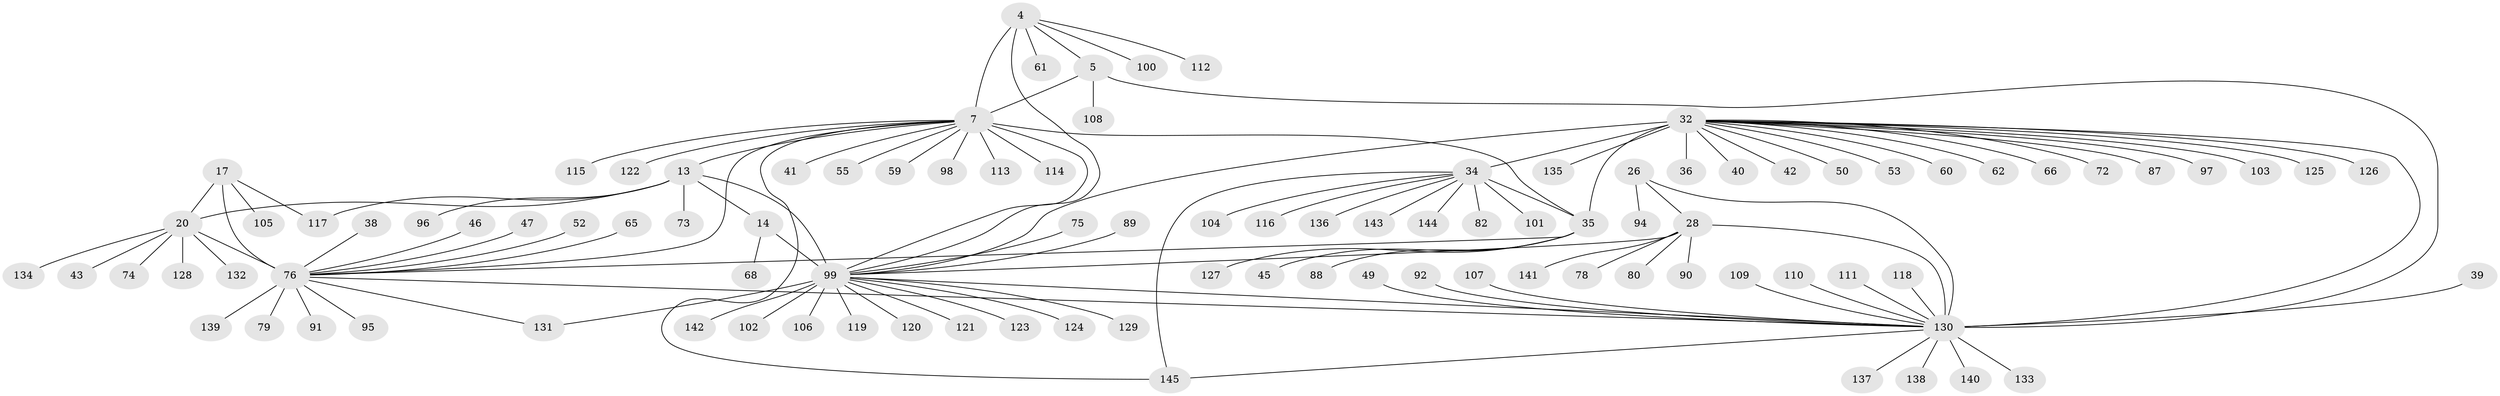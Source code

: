 // original degree distribution, {8: 0.041379310344827586, 9: 0.04827586206896552, 6: 0.027586206896551724, 11: 0.020689655172413793, 12: 0.027586206896551724, 10: 0.041379310344827586, 18: 0.006896551724137931, 7: 0.013793103448275862, 13: 0.013793103448275862, 1: 0.6275862068965518, 2: 0.1103448275862069, 3: 0.020689655172413793}
// Generated by graph-tools (version 1.1) at 2025/57/03/04/25 21:57:52]
// undirected, 101 vertices, 118 edges
graph export_dot {
graph [start="1"]
  node [color=gray90,style=filled];
  4 [super="+2"];
  5 [super="+1"];
  7 [super="+6+3"];
  13 [super="+8"];
  14 [super="+12"];
  17 [super="+15"];
  20 [super="+19"];
  26 [super="+22"];
  28 [super="+25"];
  32 [super="+31"];
  34 [super="+33"];
  35 [super="+29"];
  36;
  38;
  39;
  40;
  41;
  42;
  43;
  45;
  46;
  47;
  49;
  50;
  52;
  53;
  55;
  59;
  60;
  61;
  62 [super="+57"];
  65 [super="+48"];
  66;
  68 [super="+58"];
  72;
  73;
  74;
  75 [super="+70"];
  76 [super="+21"];
  78;
  79;
  80;
  82;
  87;
  88;
  89 [super="+54+77"];
  90;
  91 [super="+86"];
  92;
  94;
  95;
  96;
  97 [super="+51"];
  98;
  99 [super="+11+63+10+37+44+56+64+69+71"];
  100;
  101 [super="+83"];
  102;
  103;
  104 [super="+85"];
  105;
  106;
  107;
  108;
  109;
  110;
  111;
  112;
  113 [super="+81"];
  114;
  115;
  116;
  117;
  118;
  119;
  120;
  121;
  122;
  123;
  124;
  125;
  126;
  127;
  128;
  129;
  130 [super="+27"];
  131;
  132;
  133;
  134;
  135;
  136;
  137;
  138;
  139;
  140;
  141;
  142;
  143 [super="+84"];
  144;
  145 [super="+93"];
  4 -- 5 [weight=4];
  4 -- 7 [weight=6];
  4 -- 61;
  4 -- 100;
  4 -- 112;
  4 -- 99;
  5 -- 7 [weight=6];
  5 -- 108;
  5 -- 130;
  7 -- 41;
  7 -- 55;
  7 -- 114;
  7 -- 98;
  7 -- 99;
  7 -- 13;
  7 -- 59;
  7 -- 35;
  7 -- 115;
  7 -- 122;
  7 -- 145;
  7 -- 113;
  7 -- 76;
  13 -- 14 [weight=4];
  13 -- 117;
  13 -- 96;
  13 -- 73;
  13 -- 20;
  13 -- 99 [weight=6];
  14 -- 68;
  14 -- 99 [weight=6];
  17 -- 20 [weight=4];
  17 -- 105;
  17 -- 117;
  17 -- 76 [weight=6];
  20 -- 43;
  20 -- 128;
  20 -- 134;
  20 -- 132;
  20 -- 74;
  20 -- 76 [weight=6];
  26 -- 28 [weight=4];
  26 -- 94;
  26 -- 130 [weight=6];
  28 -- 78;
  28 -- 90;
  28 -- 141;
  28 -- 80;
  28 -- 99;
  28 -- 130 [weight=6];
  32 -- 34 [weight=6];
  32 -- 35 [weight=6];
  32 -- 36;
  32 -- 40;
  32 -- 103;
  32 -- 135;
  32 -- 66;
  32 -- 72;
  32 -- 42;
  32 -- 50;
  32 -- 53;
  32 -- 87;
  32 -- 60;
  32 -- 125;
  32 -- 126;
  32 -- 97;
  32 -- 62;
  32 -- 99;
  32 -- 130;
  34 -- 35 [weight=4];
  34 -- 82;
  34 -- 136;
  34 -- 144;
  34 -- 145;
  34 -- 116;
  34 -- 101;
  34 -- 143;
  34 -- 104;
  35 -- 76 [weight=2];
  35 -- 45;
  35 -- 88;
  35 -- 127;
  38 -- 76;
  39 -- 130;
  46 -- 76;
  47 -- 76;
  49 -- 130;
  52 -- 76;
  65 -- 76;
  75 -- 99;
  76 -- 130;
  76 -- 131;
  76 -- 139;
  76 -- 79;
  76 -- 91;
  76 -- 95;
  89 -- 99;
  92 -- 130;
  99 -- 131;
  99 -- 102;
  99 -- 142;
  99 -- 119;
  99 -- 120;
  99 -- 121;
  99 -- 123;
  99 -- 124;
  99 -- 129;
  99 -- 106;
  99 -- 130;
  107 -- 130;
  109 -- 130;
  110 -- 130;
  111 -- 130;
  118 -- 130;
  130 -- 133;
  130 -- 137;
  130 -- 138;
  130 -- 140;
  130 -- 145;
}
